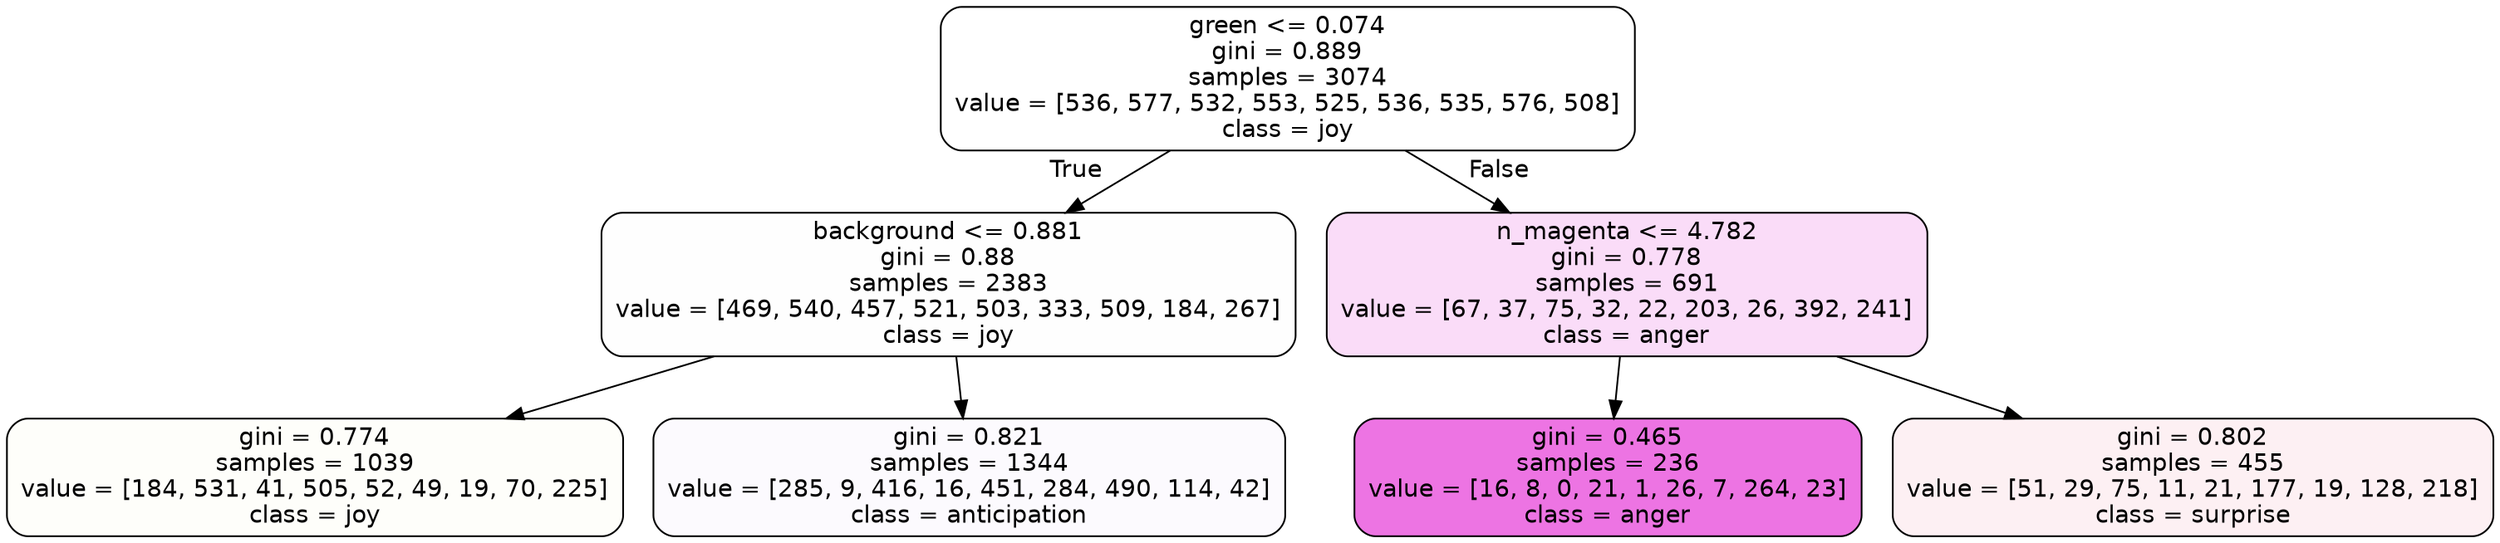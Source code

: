 digraph Tree {
node [shape=box, style="filled, rounded", color="black", fontname=helvetica] ;
edge [fontname=helvetica] ;
0 [label="green <= 0.074\ngini = 0.889\nsamples = 3074\nvalue = [536, 577, 532, 553, 525, 536, 535, 576, 508]\nclass = joy", fillcolor="#d7e53900"] ;
1 [label="background <= 0.881\ngini = 0.88\nsamples = 2383\nvalue = [469, 540, 457, 521, 503, 333, 509, 184, 267]\nclass = joy", fillcolor="#d7e53901"] ;
0 -> 1 [labeldistance=2.5, labelangle=45, headlabel="True"] ;
2 [label="gini = 0.774\nsamples = 1039\nvalue = [184, 531, 41, 505, 52, 49, 19, 70, 225]\nclass = joy", fillcolor="#d7e53906"] ;
1 -> 2 ;
3 [label="gini = 0.821\nsamples = 1344\nvalue = [285, 9, 416, 16, 451, 284, 490, 114, 42]\nclass = anticipation", fillcolor="#8139e506"] ;
1 -> 3 ;
4 [label="n_magenta <= 4.782\ngini = 0.778\nsamples = 691\nvalue = [67, 37, 75, 32, 22, 203, 26, 392, 241]\nclass = anger", fillcolor="#e539d72d"] ;
0 -> 4 [labeldistance=2.5, labelangle=-45, headlabel="False"] ;
5 [label="gini = 0.465\nsamples = 236\nvalue = [16, 8, 0, 21, 1, 26, 7, 264, 23]\nclass = anger", fillcolor="#e539d7b2"] ;
4 -> 5 ;
6 [label="gini = 0.802\nsamples = 455\nvalue = [51, 29, 75, 11, 21, 177, 19, 128, 218]\nclass = surprise", fillcolor="#e5396413"] ;
4 -> 6 ;
}